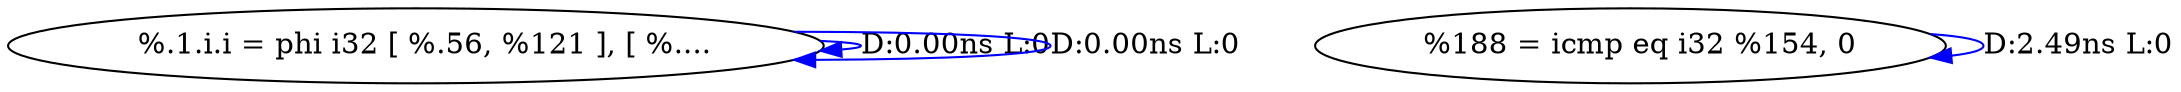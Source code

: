 digraph {
Node0x40437c0[label="  %.1.i.i = phi i32 [ %.56, %121 ], [ %...."];
Node0x40437c0 -> Node0x40437c0[label="D:0.00ns L:0",color=blue];
Node0x40437c0 -> Node0x40437c0[label="D:0.00ns L:0",color=blue];
Node0x40438a0[label="  %188 = icmp eq i32 %154, 0"];
Node0x40438a0 -> Node0x40438a0[label="D:2.49ns L:0",color=blue];
}
